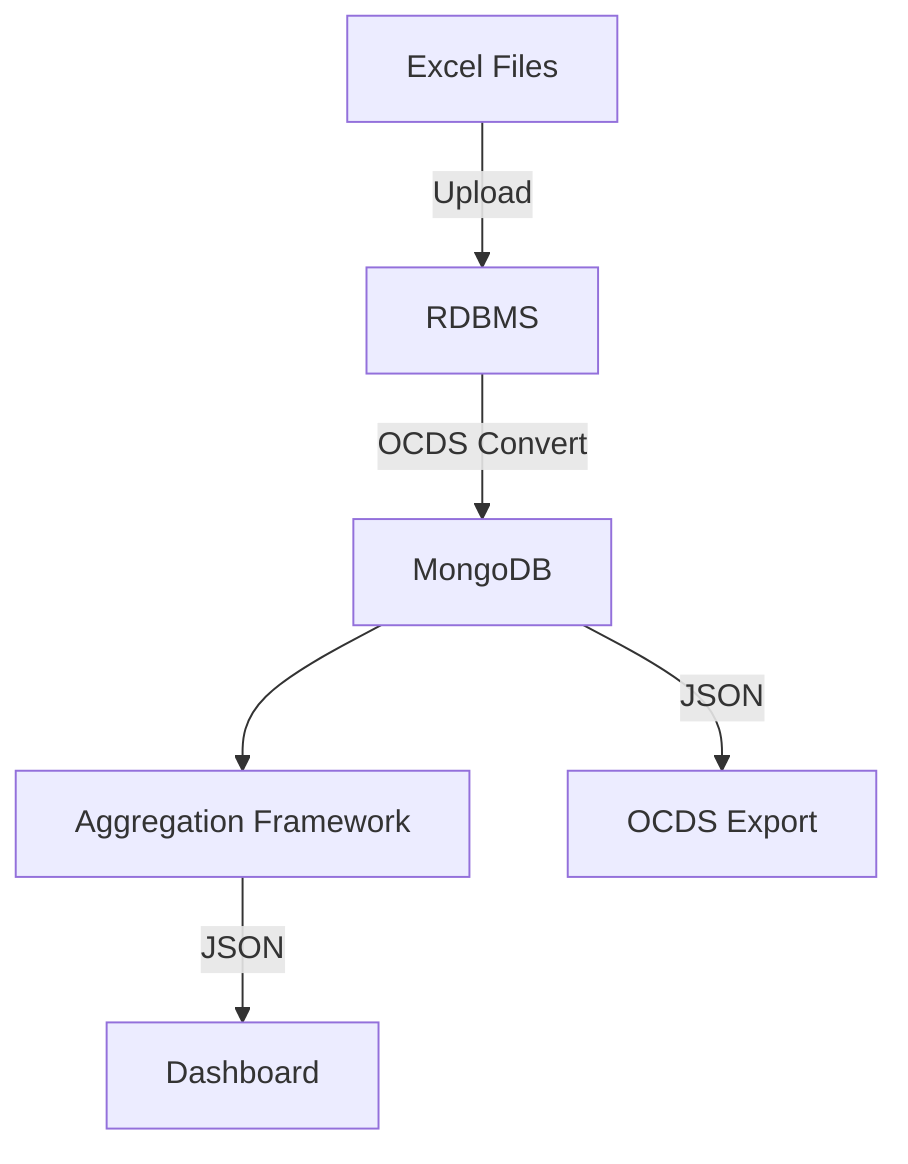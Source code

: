 %% Mermaid diagram syntax
graph TB
E["Excel Files"]-->|Upload|RDBMS
RDBMS-->|OCDS Convert|MongoDB
MongoDB-->A["Aggregation Framework"]
A-->|JSON|Dashboard
MongoDB-->|JSON|O["OCDS Export"]